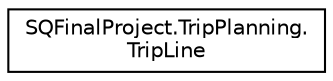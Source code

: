 digraph "Graphical Class Hierarchy"
{
 // LATEX_PDF_SIZE
  edge [fontname="Helvetica",fontsize="10",labelfontname="Helvetica",labelfontsize="10"];
  node [fontname="Helvetica",fontsize="10",shape=record];
  rankdir="LR";
  Node0 [label="SQFinalProject.TripPlanning.\lTripLine",height=0.2,width=0.4,color="black", fillcolor="white", style="filled",URL="$class_s_q_final_project_1_1_trip_planning_1_1_trip_line.html",tooltip=" "];
}
